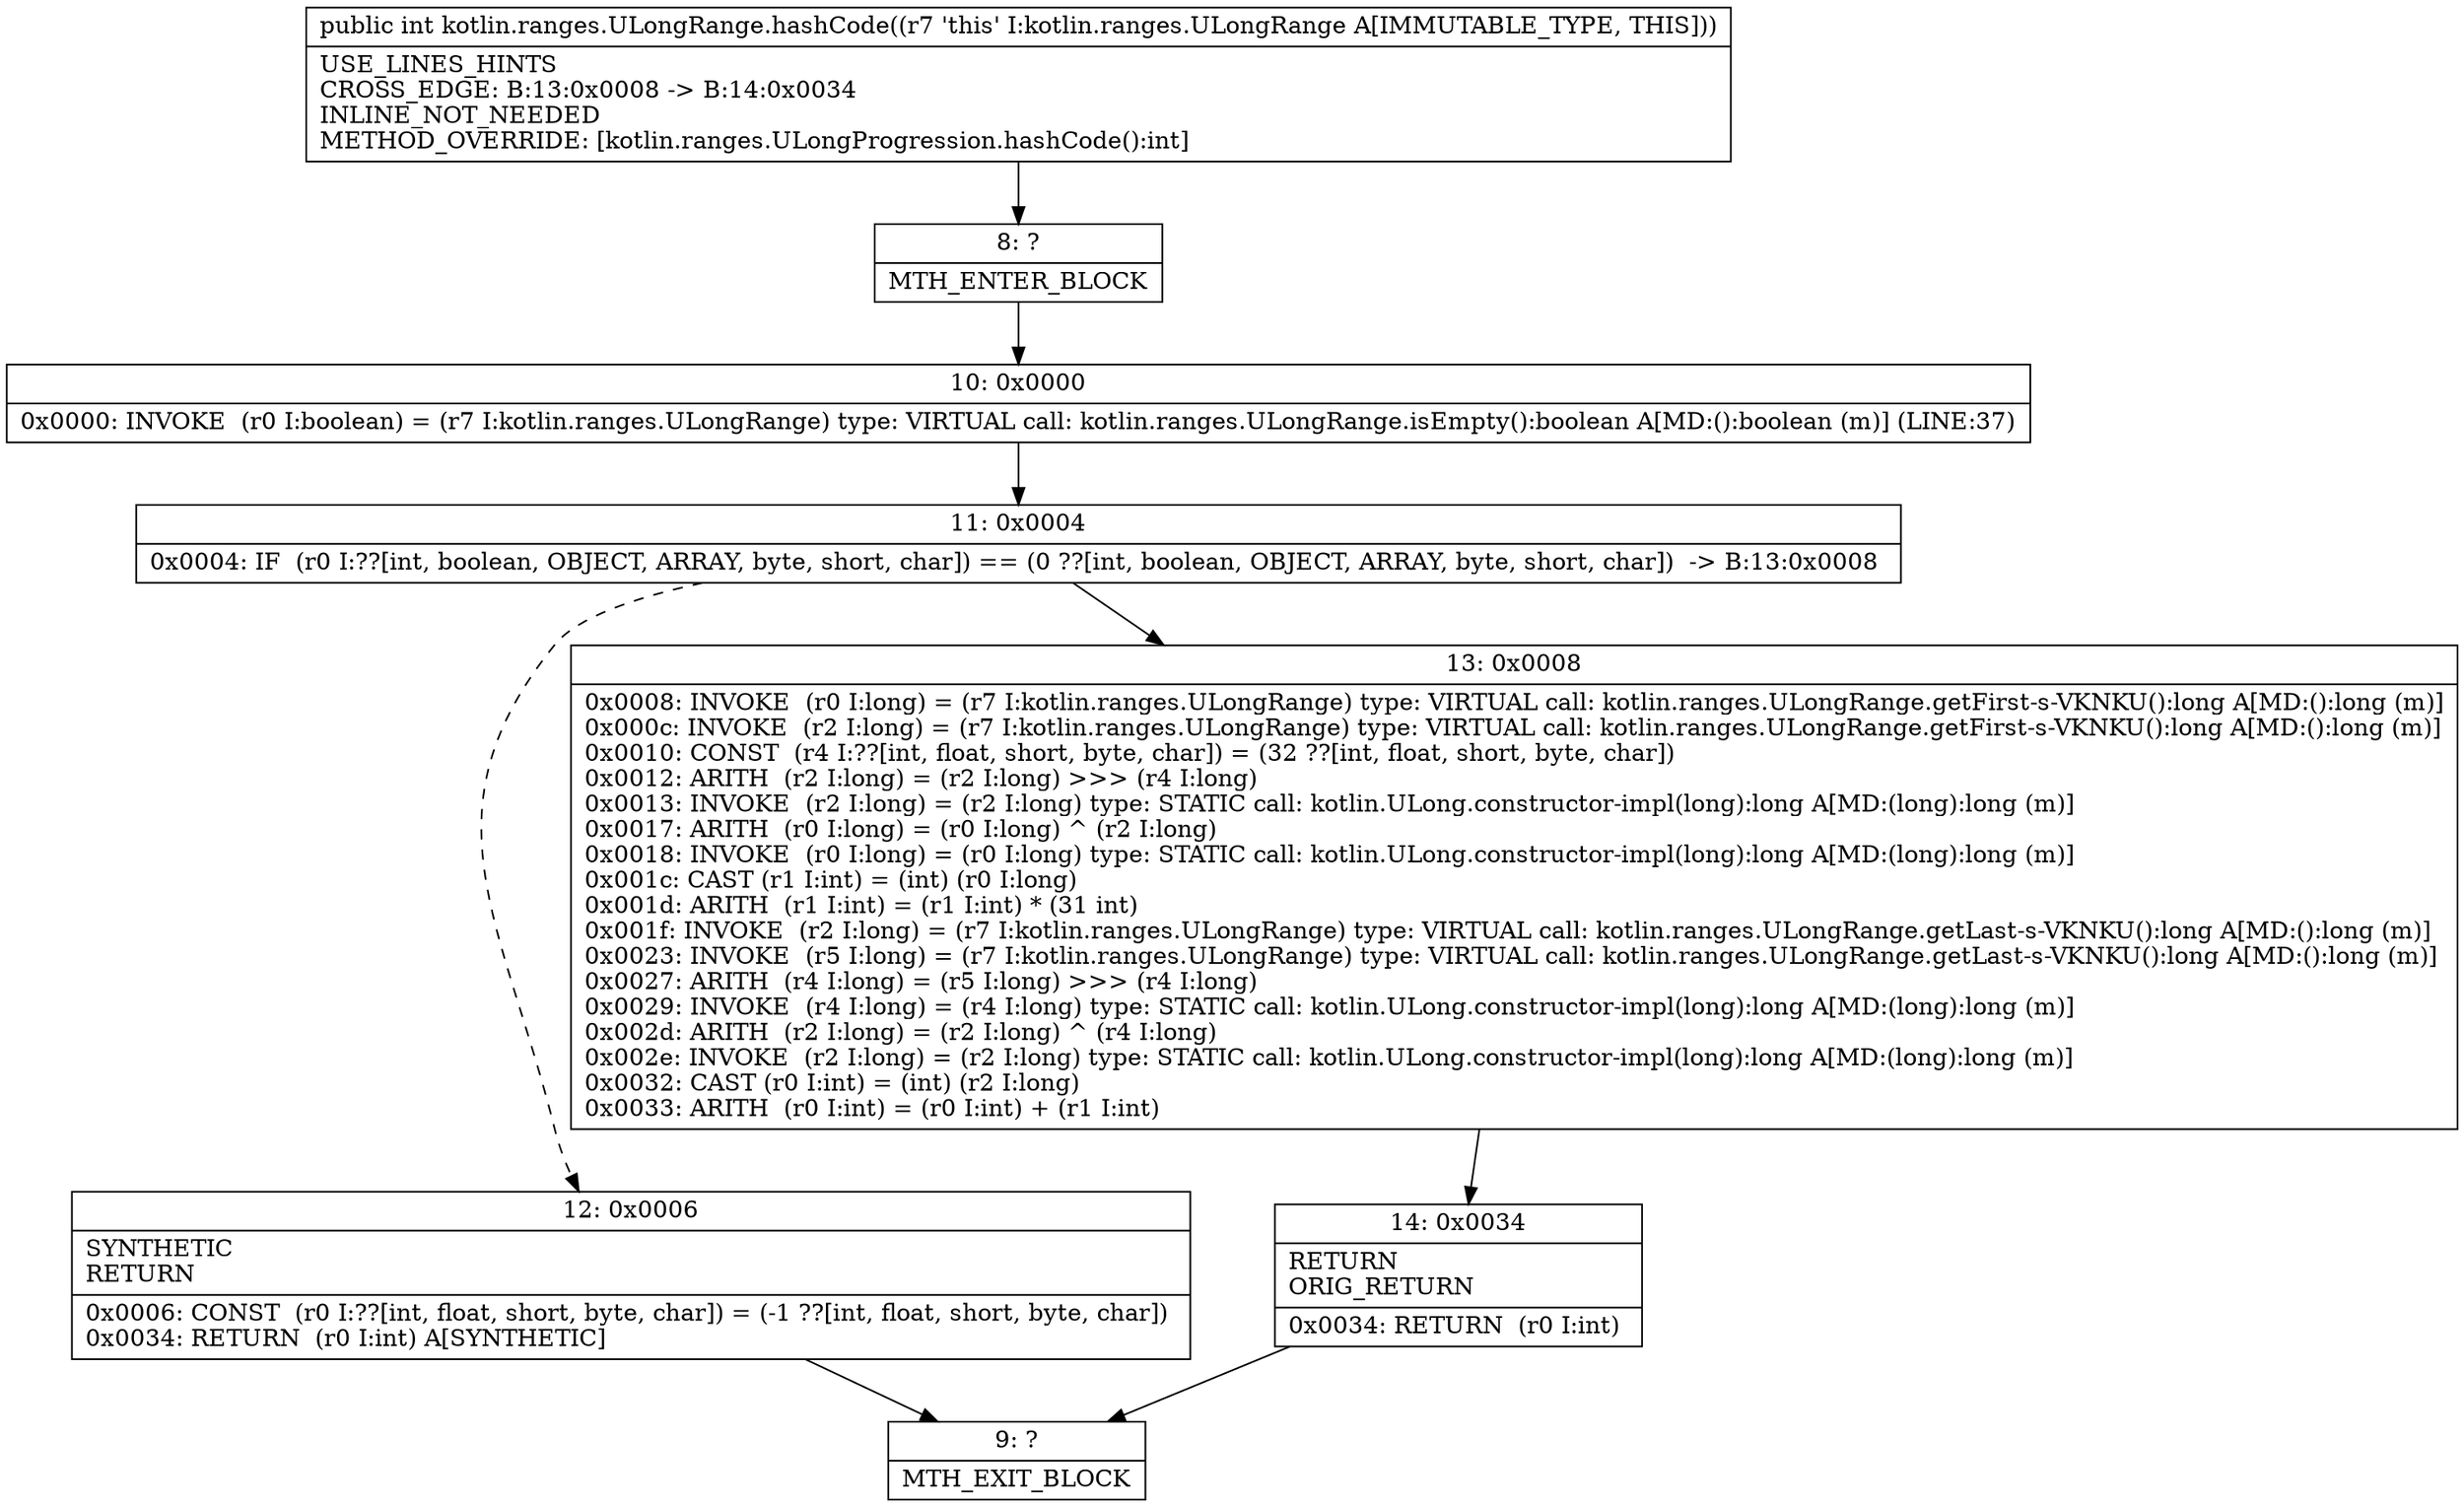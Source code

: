 digraph "CFG forkotlin.ranges.ULongRange.hashCode()I" {
Node_8 [shape=record,label="{8\:\ ?|MTH_ENTER_BLOCK\l}"];
Node_10 [shape=record,label="{10\:\ 0x0000|0x0000: INVOKE  (r0 I:boolean) = (r7 I:kotlin.ranges.ULongRange) type: VIRTUAL call: kotlin.ranges.ULongRange.isEmpty():boolean A[MD:():boolean (m)] (LINE:37)\l}"];
Node_11 [shape=record,label="{11\:\ 0x0004|0x0004: IF  (r0 I:??[int, boolean, OBJECT, ARRAY, byte, short, char]) == (0 ??[int, boolean, OBJECT, ARRAY, byte, short, char])  \-\> B:13:0x0008 \l}"];
Node_12 [shape=record,label="{12\:\ 0x0006|SYNTHETIC\lRETURN\l|0x0006: CONST  (r0 I:??[int, float, short, byte, char]) = (\-1 ??[int, float, short, byte, char]) \l0x0034: RETURN  (r0 I:int) A[SYNTHETIC]\l}"];
Node_9 [shape=record,label="{9\:\ ?|MTH_EXIT_BLOCK\l}"];
Node_13 [shape=record,label="{13\:\ 0x0008|0x0008: INVOKE  (r0 I:long) = (r7 I:kotlin.ranges.ULongRange) type: VIRTUAL call: kotlin.ranges.ULongRange.getFirst\-s\-VKNKU():long A[MD:():long (m)]\l0x000c: INVOKE  (r2 I:long) = (r7 I:kotlin.ranges.ULongRange) type: VIRTUAL call: kotlin.ranges.ULongRange.getFirst\-s\-VKNKU():long A[MD:():long (m)]\l0x0010: CONST  (r4 I:??[int, float, short, byte, char]) = (32 ??[int, float, short, byte, char]) \l0x0012: ARITH  (r2 I:long) = (r2 I:long) \>\>\> (r4 I:long) \l0x0013: INVOKE  (r2 I:long) = (r2 I:long) type: STATIC call: kotlin.ULong.constructor\-impl(long):long A[MD:(long):long (m)]\l0x0017: ARITH  (r0 I:long) = (r0 I:long) ^ (r2 I:long) \l0x0018: INVOKE  (r0 I:long) = (r0 I:long) type: STATIC call: kotlin.ULong.constructor\-impl(long):long A[MD:(long):long (m)]\l0x001c: CAST (r1 I:int) = (int) (r0 I:long) \l0x001d: ARITH  (r1 I:int) = (r1 I:int) * (31 int) \l0x001f: INVOKE  (r2 I:long) = (r7 I:kotlin.ranges.ULongRange) type: VIRTUAL call: kotlin.ranges.ULongRange.getLast\-s\-VKNKU():long A[MD:():long (m)]\l0x0023: INVOKE  (r5 I:long) = (r7 I:kotlin.ranges.ULongRange) type: VIRTUAL call: kotlin.ranges.ULongRange.getLast\-s\-VKNKU():long A[MD:():long (m)]\l0x0027: ARITH  (r4 I:long) = (r5 I:long) \>\>\> (r4 I:long) \l0x0029: INVOKE  (r4 I:long) = (r4 I:long) type: STATIC call: kotlin.ULong.constructor\-impl(long):long A[MD:(long):long (m)]\l0x002d: ARITH  (r2 I:long) = (r2 I:long) ^ (r4 I:long) \l0x002e: INVOKE  (r2 I:long) = (r2 I:long) type: STATIC call: kotlin.ULong.constructor\-impl(long):long A[MD:(long):long (m)]\l0x0032: CAST (r0 I:int) = (int) (r2 I:long) \l0x0033: ARITH  (r0 I:int) = (r0 I:int) + (r1 I:int) \l}"];
Node_14 [shape=record,label="{14\:\ 0x0034|RETURN\lORIG_RETURN\l|0x0034: RETURN  (r0 I:int) \l}"];
MethodNode[shape=record,label="{public int kotlin.ranges.ULongRange.hashCode((r7 'this' I:kotlin.ranges.ULongRange A[IMMUTABLE_TYPE, THIS]))  | USE_LINES_HINTS\lCROSS_EDGE: B:13:0x0008 \-\> B:14:0x0034\lINLINE_NOT_NEEDED\lMETHOD_OVERRIDE: [kotlin.ranges.ULongProgression.hashCode():int]\l}"];
MethodNode -> Node_8;Node_8 -> Node_10;
Node_10 -> Node_11;
Node_11 -> Node_12[style=dashed];
Node_11 -> Node_13;
Node_12 -> Node_9;
Node_13 -> Node_14;
Node_14 -> Node_9;
}

